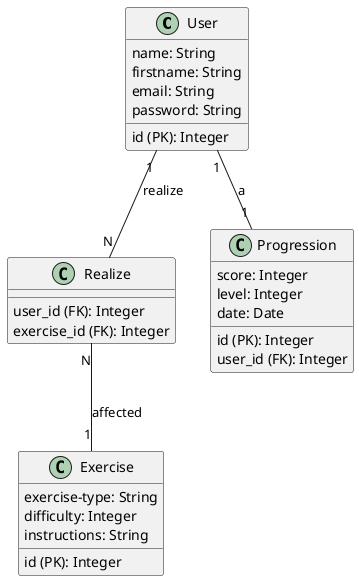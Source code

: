 @startuml


class User {
    id (PK): Integer
    name: String
    firstname: String
    email: String
    password: String
}

class Exercise {
    id (PK): Integer
    exercise-type: String
    difficulty: Integer
    instructions: String
}

class Realize {
    user_id (FK): Integer
    exercise_id (FK): Integer
}

class Progression {
    id (PK): Integer
    user_id (FK): Integer
    score: Integer
    level: Integer
    date: Date
}

User "1" -- "N" Realize : realize
Realize "N" -- "1" Exercise : affected
User "1" -- "1" Progression : a

@enduml